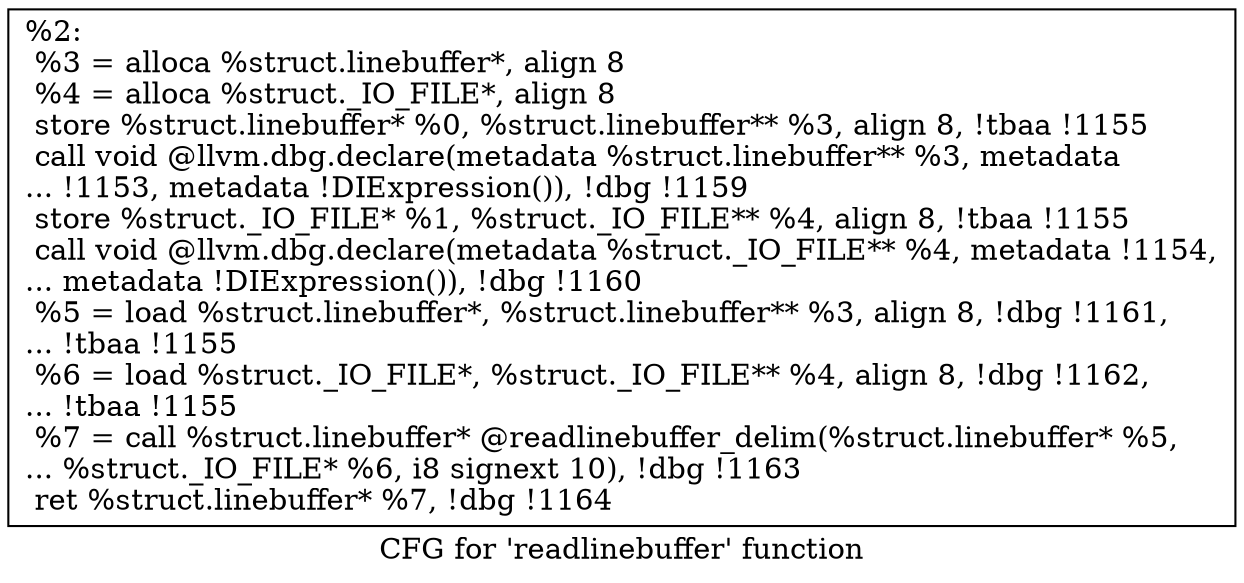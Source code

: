 digraph "CFG for 'readlinebuffer' function" {
	label="CFG for 'readlinebuffer' function";

	Node0x1bc5670 [shape=record,label="{%2:\l  %3 = alloca %struct.linebuffer*, align 8\l  %4 = alloca %struct._IO_FILE*, align 8\l  store %struct.linebuffer* %0, %struct.linebuffer** %3, align 8, !tbaa !1155\l  call void @llvm.dbg.declare(metadata %struct.linebuffer** %3, metadata\l... !1153, metadata !DIExpression()), !dbg !1159\l  store %struct._IO_FILE* %1, %struct._IO_FILE** %4, align 8, !tbaa !1155\l  call void @llvm.dbg.declare(metadata %struct._IO_FILE** %4, metadata !1154,\l... metadata !DIExpression()), !dbg !1160\l  %5 = load %struct.linebuffer*, %struct.linebuffer** %3, align 8, !dbg !1161,\l... !tbaa !1155\l  %6 = load %struct._IO_FILE*, %struct._IO_FILE** %4, align 8, !dbg !1162,\l... !tbaa !1155\l  %7 = call %struct.linebuffer* @readlinebuffer_delim(%struct.linebuffer* %5,\l... %struct._IO_FILE* %6, i8 signext 10), !dbg !1163\l  ret %struct.linebuffer* %7, !dbg !1164\l}"];
}

